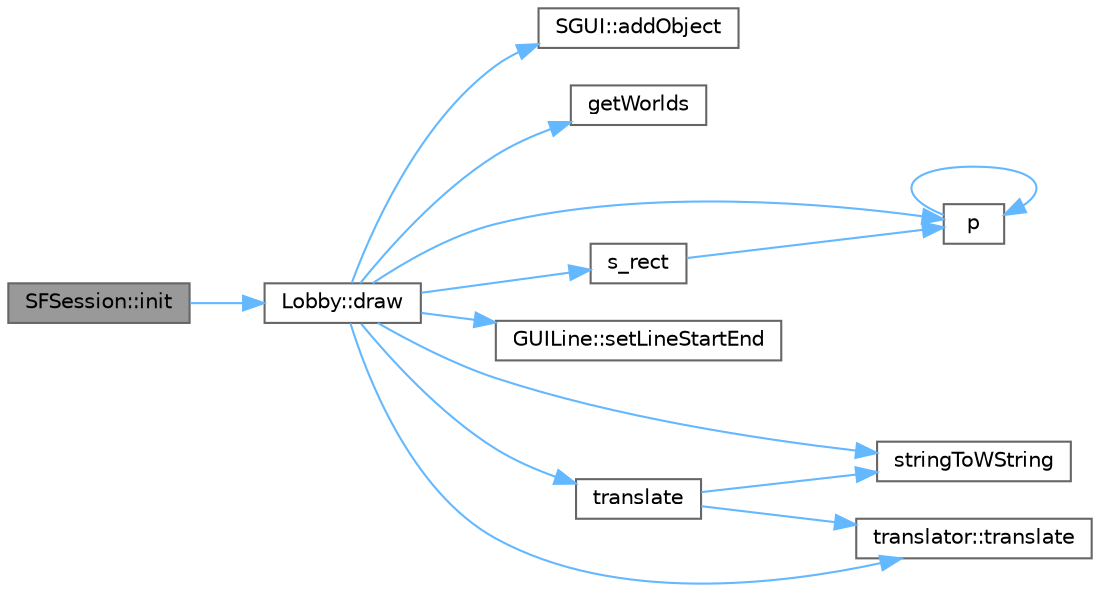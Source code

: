digraph "SFSession::init"
{
 // LATEX_PDF_SIZE
  bgcolor="transparent";
  edge [fontname=Helvetica,fontsize=10,labelfontname=Helvetica,labelfontsize=10];
  node [fontname=Helvetica,fontsize=10,shape=box,height=0.2,width=0.4];
  rankdir="LR";
  Node1 [id="Node000001",label="SFSession::init",height=0.2,width=0.4,color="gray40", fillcolor="grey60", style="filled", fontcolor="black",tooltip="Ititializes the Session."];
  Node1 -> Node2 [id="edge1_Node000001_Node000002",color="steelblue1",style="solid",tooltip=" "];
  Node2 [id="Node000002",label="Lobby::draw",height=0.2,width=0.4,color="grey40", fillcolor="white", style="filled",URL="$db/dd7/class_lobby.html#aee4f54bc11ec940ad70c0e6e6da56d2e",tooltip="Creates the lobby elements."];
  Node2 -> Node3 [id="edge2_Node000002_Node000003",color="steelblue1",style="solid",tooltip=" "];
  Node3 [id="Node000003",label="SGUI::addObject",height=0.2,width=0.4,color="grey40", fillcolor="white", style="filled",URL="$d8/d56/class_s_g_u_i.html#a14b6f7fd445b35893014839e8ba0c0d5",tooltip="Register a Irrlicht GUI-Element with Event callback."];
  Node2 -> Node4 [id="edge3_Node000002_Node000004",color="steelblue1",style="solid",tooltip=" "];
  Node4 [id="Node000004",label="getWorlds",height=0.2,width=0.4,color="grey40", fillcolor="white", style="filled",URL="$d2/df4/helpers_8cpp.html#a2be2c2f97e8bca7baf99ef0fa94dcc41",tooltip="Loads the world Index."];
  Node2 -> Node5 [id="edge4_Node000002_Node000005",color="steelblue1",style="solid",tooltip=" "];
  Node5 [id="Node000005",label="p",height=0.2,width=0.4,color="grey40", fillcolor="white", style="filled",URL="$d9/d34/_g_u_i_tools_8cpp.html#a6a626c1dd0cfaa4ae2a9d4a6f2ca90d5",tooltip=" "];
  Node5 -> Node5 [id="edge5_Node000005_Node000005",color="steelblue1",style="solid",tooltip=" "];
  Node2 -> Node6 [id="edge6_Node000002_Node000006",color="steelblue1",style="solid",tooltip=" "];
  Node6 [id="Node000006",label="s_rect",height=0.2,width=0.4,color="grey40", fillcolor="white", style="filled",URL="$d9/d34/_g_u_i_tools_8cpp.html#aa9b85d2dd3bd11b2bfffdb26e2e8d7fc",tooltip=" "];
  Node6 -> Node5 [id="edge7_Node000006_Node000005",color="steelblue1",style="solid",tooltip=" "];
  Node2 -> Node7 [id="edge8_Node000002_Node000007",color="steelblue1",style="solid",tooltip=" "];
  Node7 [id="Node000007",label="GUILine::setLineStartEnd",height=0.2,width=0.4,color="grey40", fillcolor="white", style="filled",URL="$dd/d99/class_g_u_i_line.html#a1779ef1bdfaed2d09eff04e9f7db879d",tooltip=" "];
  Node2 -> Node8 [id="edge9_Node000002_Node000008",color="steelblue1",style="solid",tooltip=" "];
  Node8 [id="Node000008",label="stringToWString",height=0.2,width=0.4,color="grey40", fillcolor="white", style="filled",URL="$d9/d34/_g_u_i_tools_8cpp.html#a268235fc7077e49fb7623d477c5005ef",tooltip=" "];
  Node2 -> Node9 [id="edge10_Node000002_Node000009",color="steelblue1",style="solid",tooltip=" "];
  Node9 [id="Node000009",label="translate",height=0.2,width=0.4,color="grey40", fillcolor="white", style="filled",URL="$d3/d92/_g_u_i_8hpp.html#abb2832fff46b1326bbb9480dd50db007",tooltip=" "];
  Node9 -> Node8 [id="edge11_Node000009_Node000008",color="steelblue1",style="solid",tooltip=" "];
  Node9 -> Node10 [id="edge12_Node000009_Node000010",color="steelblue1",style="solid",tooltip=" "];
  Node10 [id="Node000010",label="translator::translate",height=0.2,width=0.4,color="grey40", fillcolor="white", style="filled",URL="$da/d98/namespacetranslator.html#a305c2b757c273e94e3d15960546f3e06",tooltip=" "];
  Node2 -> Node10 [id="edge13_Node000002_Node000010",color="steelblue1",style="solid",tooltip=" "];
}
